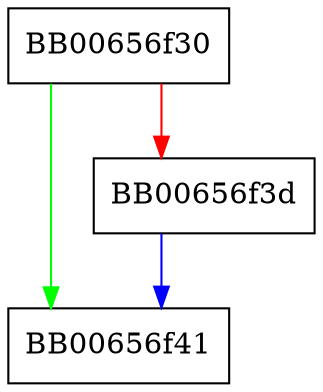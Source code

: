 digraph UI_get0_result_string {
  node [shape="box"];
  graph [splines=ortho];
  BB00656f30 -> BB00656f41 [color="green"];
  BB00656f30 -> BB00656f3d [color="red"];
  BB00656f3d -> BB00656f41 [color="blue"];
}